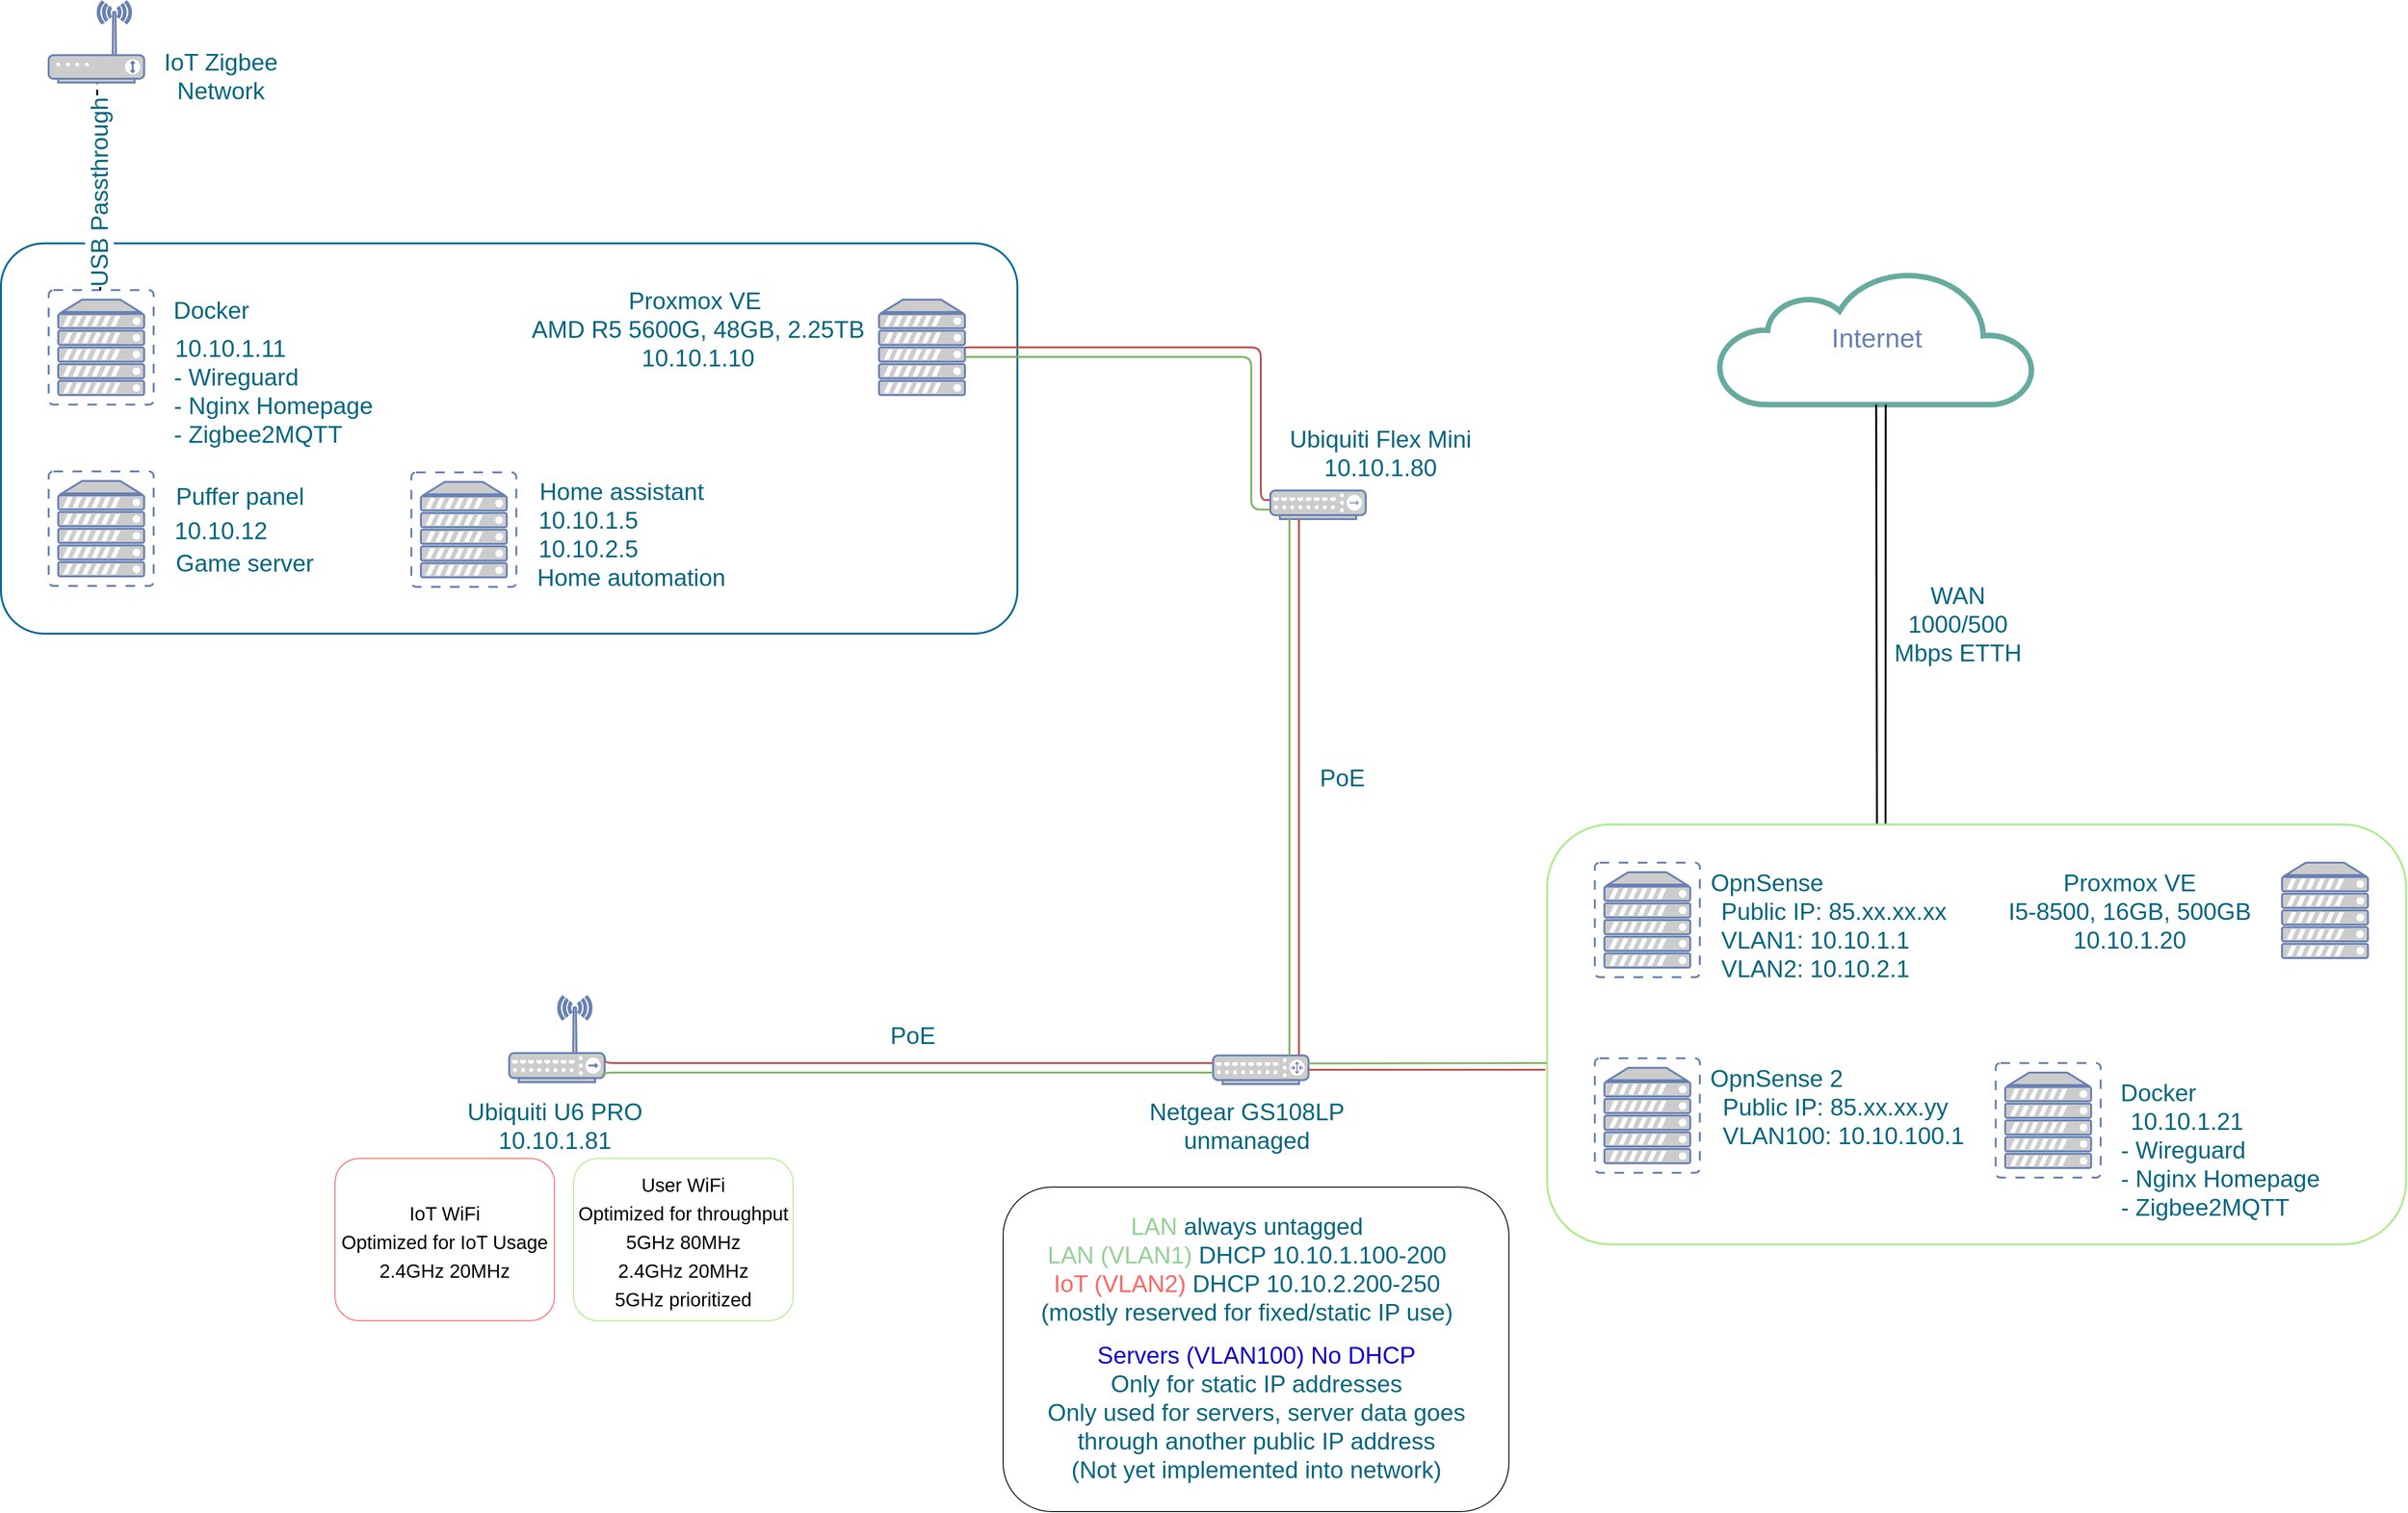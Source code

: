 <mxfile version="23.0.2" type="device">
  <diagram name="Page-1" id="bfe91b75-5d2c-26a0-9c1d-138518896778">
    <mxGraphModel dx="3771" dy="3025" grid="1" gridSize="10" guides="1" tooltips="1" connect="1" arrows="1" fold="1" page="1" pageScale="1" pageWidth="1100" pageHeight="850" background="none" math="0" shadow="0">
      <root>
        <mxCell id="0" />
        <mxCell id="1" parent="0" />
        <mxCell id="7c3789c024ecab99-79" value="" style="rounded=1;whiteSpace=wrap;html=1;shadow=0;comic=0;strokeColor=#036897;strokeWidth=2;fillColor=none;fontFamily=Verdana;fontSize=28;fontColor=#6881B3;align=center;arcSize=11;verticalAlign=top;" parent="1" vertex="1">
          <mxGeometry x="30" y="31" width="1065" height="409" as="geometry" />
        </mxCell>
        <mxCell id="7c3789c024ecab99-18" style="edgeStyle=orthogonalEdgeStyle;html=1;labelBackgroundColor=none;endArrow=none;endFill=0;strokeWidth=2;fontFamily=Verdana;fontSize=15;fontColor=#036897;fillColor=#f8cecc;strokeColor=#b85450;exitX=1.004;exitY=0.721;exitDx=0;exitDy=0;exitPerimeter=0;" parent="1" source="7c3789c024ecab99-9" target="7c3789c024ecab99-10" edge="1">
          <mxGeometry relative="1" as="geometry">
            <mxPoint x="1110" y="310" as="targetPoint" />
            <Array as="points">
              <mxPoint x="663" y="890" />
            </Array>
          </mxGeometry>
        </mxCell>
        <mxCell id="7c3789c024ecab99-10" value="" style="fontColor=#0066CC;verticalAlign=top;verticalLabelPosition=bottom;labelPosition=center;align=center;html=1;fillColor=#CCCCCC;strokeColor=#6881B3;gradientColor=none;gradientDirection=north;strokeWidth=2;shape=mxgraph.networks.router;rounded=0;shadow=0;comic=0;" parent="1" vertex="1">
          <mxGeometry x="1300" y="882" width="100" height="30" as="geometry" />
        </mxCell>
        <mxCell id="7c3789c024ecab99-9" value="" style="fontColor=#0066CC;verticalAlign=top;verticalLabelPosition=bottom;labelPosition=center;align=center;html=1;fillColor=#CCCCCC;strokeColor=#6881B3;gradientColor=none;gradientDirection=north;strokeWidth=2;shape=mxgraph.networks.wireless_hub;rounded=0;shadow=0;comic=0;" parent="1" vertex="1">
          <mxGeometry x="562.5" y="820" width="100" height="90" as="geometry" />
        </mxCell>
        <mxCell id="7c3789c024ecab99-53" value="Internet" style="html=1;fillColor=#FFFFFF;strokeColor=#67AB9F;gradientColor=none;gradientDirection=north;strokeWidth=2;shape=mxgraph.networks.cloud;fontColor=#6881B3;rounded=0;shadow=0;comic=0;align=center;fontSize=28;" parent="1" vertex="1">
          <mxGeometry x="1830" y="60" width="330" height="140" as="geometry" />
        </mxCell>
        <mxCell id="3UDE3XpyQAjiO2V0nQBB-2" value="Netgear GS108LP&lt;br&gt;unmanaged" style="text;html=1;align=center;verticalAlign=middle;resizable=0;points=[];autosize=1;strokeColor=none;fillColor=none;fontSize=25;fontColor=#006680;" parent="1" vertex="1">
          <mxGeometry x="1220" y="920" width="230" height="70" as="geometry" />
        </mxCell>
        <mxCell id="3UDE3XpyQAjiO2V0nQBB-6" value="WAN&lt;br&gt;1000/500&lt;br&gt;Mbps ETTH" style="text;html=1;align=center;verticalAlign=middle;resizable=0;points=[];autosize=1;strokeColor=none;fillColor=none;fontSize=25;fontColor=#006680;" parent="1" vertex="1">
          <mxGeometry x="2000" y="379" width="160" height="100" as="geometry" />
        </mxCell>
        <mxCell id="3UDE3XpyQAjiO2V0nQBB-7" value="Proxmox VE&amp;nbsp;&lt;br&gt;AMD R5 5600G, 48GB, 2.25TB&lt;br&gt;10.10.1.10" style="text;html=1;align=center;verticalAlign=middle;resizable=0;points=[];autosize=1;strokeColor=none;fillColor=none;fontSize=25;fontColor=#006680;" parent="1" vertex="1">
          <mxGeometry x="575" y="70" width="370" height="100" as="geometry" />
        </mxCell>
        <mxCell id="3UDE3XpyQAjiO2V0nQBB-8" style="edgeStyle=orthogonalEdgeStyle;html=1;labelBackgroundColor=none;endArrow=none;endFill=0;strokeWidth=2;fontFamily=Verdana;fontSize=15;fontColor=#036897;fillColor=#d5e8d4;strokeColor=#82b366;startArrow=none;exitX=0.98;exitY=0.94;exitDx=0;exitDy=0;exitPerimeter=0;" parent="1" source="7c3789c024ecab99-9" edge="1">
          <mxGeometry relative="1" as="geometry">
            <mxPoint x="1300" y="900" as="targetPoint" />
            <Array as="points">
              <mxPoint x="661" y="900" />
            </Array>
            <mxPoint x="820" y="1260" as="sourcePoint" />
          </mxGeometry>
        </mxCell>
        <mxCell id="3UDE3XpyQAjiO2V0nQBB-11" value="" style="fontColor=#0066CC;verticalAlign=top;verticalLabelPosition=bottom;labelPosition=center;align=center;html=1;outlineConnect=0;fillColor=#CCCCCC;strokeColor=#6881B3;gradientColor=none;gradientDirection=north;strokeWidth=2;shape=mxgraph.networks.server;fontSize=25;" parent="1" vertex="1">
          <mxGeometry x="950" y="90" width="90" height="100" as="geometry" />
        </mxCell>
        <mxCell id="3UDE3XpyQAjiO2V0nQBB-12" style="edgeStyle=orthogonalEdgeStyle;html=1;labelBackgroundColor=none;endArrow=none;endFill=0;strokeWidth=2;fontFamily=Verdana;fontSize=15;fontColor=#036897;fillColor=#f8cecc;strokeColor=#b85450;" parent="1" source="3UDE3XpyQAjiO2V0nQBB-11" target="3UDE3XpyQAjiO2V0nQBB-30" edge="1">
          <mxGeometry relative="1" as="geometry">
            <mxPoint x="1350" y="880" as="targetPoint" />
            <Array as="points">
              <mxPoint x="1350" y="140" />
              <mxPoint x="1350" y="300" />
            </Array>
            <mxPoint x="856.86" y="487" as="sourcePoint" />
          </mxGeometry>
        </mxCell>
        <mxCell id="3UDE3XpyQAjiO2V0nQBB-13" style="edgeStyle=orthogonalEdgeStyle;html=1;labelBackgroundColor=none;endArrow=none;endFill=0;strokeWidth=2;fontFamily=Verdana;fontSize=15;fontColor=#036897;fillColor=#d5e8d4;strokeColor=#82b366;" parent="1" source="3UDE3XpyQAjiO2V0nQBB-11" edge="1">
          <mxGeometry relative="1" as="geometry">
            <mxPoint x="1360" y="310" as="targetPoint" />
            <Array as="points">
              <mxPoint x="1340" y="150" />
            </Array>
            <mxPoint x="830.06" y="483.595" as="sourcePoint" />
          </mxGeometry>
        </mxCell>
        <mxCell id="3UDE3XpyQAjiO2V0nQBB-18" value="" style="endArrow=none;html=1;rounded=0;fontSize=25;fontColor=#FF6666;exitX=0.384;exitY=-0.001;exitDx=0;exitDy=0;exitPerimeter=0;strokeWidth=2;" parent="1" source="3UDE3XpyQAjiO2V0nQBB-20" edge="1">
          <mxGeometry width="50" height="50" relative="1" as="geometry">
            <mxPoint x="1910" y="460" as="sourcePoint" />
            <mxPoint x="1994.77" y="200" as="targetPoint" />
          </mxGeometry>
        </mxCell>
        <mxCell id="3UDE3XpyQAjiO2V0nQBB-19" value="" style="endArrow=none;html=1;rounded=0;fontSize=25;fontColor=#FF6666;strokeWidth=2;exitX=0.394;exitY=0;exitDx=0;exitDy=0;exitPerimeter=0;" parent="1" source="3UDE3XpyQAjiO2V0nQBB-20" edge="1">
          <mxGeometry width="50" height="50" relative="1" as="geometry">
            <mxPoint x="2005" y="630" as="sourcePoint" />
            <mxPoint x="2004.77" y="200" as="targetPoint" />
          </mxGeometry>
        </mxCell>
        <mxCell id="3UDE3XpyQAjiO2V0nQBB-20" value="" style="rounded=1;whiteSpace=wrap;html=1;strokeColor=#ACED87;fontSize=25;fontColor=#FF6666;strokeWidth=2;fillColor=none;" parent="1" vertex="1">
          <mxGeometry x="1650" y="640" width="900" height="440" as="geometry" />
        </mxCell>
        <mxCell id="3UDE3XpyQAjiO2V0nQBB-22" value="&lt;font style=&quot;font-size: 25px;&quot;&gt;&lt;font color=&quot;#006680&quot;&gt;Proxmox VE&lt;br&gt;&lt;/font&gt;&lt;/font&gt;&lt;font color=&quot;#006680&quot; style=&quot;font-size: 25px;&quot;&gt;I5-8500, 16GB, 500GB&lt;br&gt;10.10.1.20&lt;br&gt;&lt;/font&gt;" style="text;html=1;align=center;verticalAlign=middle;resizable=0;points=[];autosize=1;strokeColor=none;fillColor=none;" parent="1" vertex="1">
          <mxGeometry x="2120" y="680" width="280" height="100" as="geometry" />
        </mxCell>
        <mxCell id="3UDE3XpyQAjiO2V0nQBB-26" value="" style="endArrow=none;html=1;rounded=0;fontSize=25;fontColor=#FF6666;entryX=1;entryY=0.5;entryDx=0;entryDy=0;entryPerimeter=0;fillColor=#f8cecc;strokeColor=#B85450;strokeWidth=2;exitX=-0.002;exitY=0.584;exitDx=0;exitDy=0;exitPerimeter=0;" parent="1" source="3UDE3XpyQAjiO2V0nQBB-20" target="7c3789c024ecab99-10" edge="1">
          <mxGeometry width="50" height="50" relative="1" as="geometry">
            <mxPoint x="1650" y="900" as="sourcePoint" />
            <mxPoint x="1640.0" y="390" as="targetPoint" />
          </mxGeometry>
        </mxCell>
        <mxCell id="3UDE3XpyQAjiO2V0nQBB-27" value="" style="endArrow=none;html=1;rounded=0;fontSize=25;fontColor=#FF6666;exitX=-0.001;exitY=0.766;exitDx=0;exitDy=0;exitPerimeter=0;entryX=1;entryY=0.5;entryDx=0;entryDy=0;entryPerimeter=0;fillColor=#d5e8d4;strokeColor=#82B366;strokeWidth=2;" parent="1" edge="1">
          <mxGeometry width="50" height="50" relative="1" as="geometry">
            <mxPoint x="1649.52" y="890.0" as="sourcePoint" />
            <mxPoint x="1400" y="890.39" as="targetPoint" />
          </mxGeometry>
        </mxCell>
        <mxCell id="3UDE3XpyQAjiO2V0nQBB-29" value="&lt;font color=&quot;#006680&quot;&gt;Ubiquiti U6 PRO&lt;br&gt;10.10.1.81&lt;br&gt;&lt;/font&gt;" style="text;html=1;align=center;verticalAlign=middle;resizable=0;points=[];autosize=1;strokeColor=none;fillColor=none;fontSize=25;fontColor=#93D194;" parent="1" vertex="1">
          <mxGeometry x="505" y="920" width="210" height="70" as="geometry" />
        </mxCell>
        <mxCell id="3UDE3XpyQAjiO2V0nQBB-30" value="" style="fontColor=#0066CC;verticalAlign=top;verticalLabelPosition=bottom;labelPosition=center;align=center;html=1;outlineConnect=0;fillColor=#CCCCCC;strokeColor=#6881B3;gradientColor=none;gradientDirection=north;strokeWidth=2;shape=mxgraph.networks.hub;fontSize=25;" parent="1" vertex="1">
          <mxGeometry x="1360" y="290" width="100" height="30" as="geometry" />
        </mxCell>
        <mxCell id="3UDE3XpyQAjiO2V0nQBB-32" style="edgeStyle=orthogonalEdgeStyle;html=1;labelBackgroundColor=none;endArrow=none;endFill=0;strokeWidth=2;fontFamily=Verdana;fontSize=15;fontColor=#036897;fillColor=#f8cecc;strokeColor=#B85450;entryX=0.5;entryY=-0.029;entryDx=0;entryDy=0;entryPerimeter=0;" parent="1" source="3UDE3XpyQAjiO2V0nQBB-30" edge="1">
          <mxGeometry relative="1" as="geometry">
            <mxPoint x="1390" y="881.91" as="targetPoint" />
            <Array as="points">
              <mxPoint x="1390" y="460" />
              <mxPoint x="1390" y="460" />
            </Array>
            <mxPoint x="1080" y="140.78" as="sourcePoint" />
          </mxGeometry>
        </mxCell>
        <mxCell id="3UDE3XpyQAjiO2V0nQBB-33" style="edgeStyle=orthogonalEdgeStyle;html=1;labelBackgroundColor=none;endArrow=none;endFill=0;strokeWidth=2;fontFamily=Verdana;fontSize=15;fontColor=#036897;fillColor=#d5e8d4;strokeColor=#82B366;entryX=0.4;entryY=-0.026;entryDx=0;entryDy=0;entryPerimeter=0;" parent="1" source="3UDE3XpyQAjiO2V0nQBB-30" edge="1">
          <mxGeometry relative="1" as="geometry">
            <mxPoint x="1380" y="882" as="targetPoint" />
            <Array as="points">
              <mxPoint x="1380" y="460" />
              <mxPoint x="1380" y="460" />
            </Array>
            <mxPoint x="1080" y="150.78" as="sourcePoint" />
          </mxGeometry>
        </mxCell>
        <mxCell id="3UDE3XpyQAjiO2V0nQBB-34" value="Ubiquiti Flex Mini&lt;br&gt;10.10.1.80" style="text;html=1;align=center;verticalAlign=middle;resizable=0;points=[];autosize=1;strokeColor=none;fillColor=none;fontSize=25;fontColor=#006680;" parent="1" vertex="1">
          <mxGeometry x="1370" y="215" width="210" height="70" as="geometry" />
        </mxCell>
        <mxCell id="3UDE3XpyQAjiO2V0nQBB-35" value="PoE" style="text;html=1;align=center;verticalAlign=middle;resizable=0;points=[];autosize=1;strokeColor=none;fillColor=none;fontSize=25;fontColor=#006680;" parent="1" vertex="1">
          <mxGeometry x="950" y="840" width="70" height="40" as="geometry" />
        </mxCell>
        <mxCell id="3UDE3XpyQAjiO2V0nQBB-38" value="&lt;font style=&quot;font-size: 20px;&quot;&gt;IoT WiFi&lt;br&gt;Optimized for IoT Usage&lt;br&gt;2.4GHz 20MHz&lt;br&gt;&lt;/font&gt;" style="rounded=1;whiteSpace=wrap;html=1;fontSize=25;strokeColor=#FF6666;" parent="1" vertex="1">
          <mxGeometry x="380" y="990" width="230" height="170" as="geometry" />
        </mxCell>
        <mxCell id="3UDE3XpyQAjiO2V0nQBB-39" value="&lt;font style=&quot;font-size: 20px;&quot;&gt;&lt;font color=&quot;#000000&quot;&gt;User WiFi&lt;br&gt;Optimized for throughput&lt;br&gt;5GHz 80MHz&lt;br&gt;2.4GHz 20MHz&lt;br&gt;5GHz prioritized&lt;/font&gt;&lt;br&gt;&lt;/font&gt;" style="rounded=1;whiteSpace=wrap;html=1;strokeColor=#ACED87;fontSize=25;fontColor=#006680;" parent="1" vertex="1">
          <mxGeometry x="630" y="990" width="230" height="170" as="geometry" />
        </mxCell>
        <mxCell id="3UDE3XpyQAjiO2V0nQBB-40" value="" style="fontColor=#0066CC;verticalAlign=top;verticalLabelPosition=bottom;labelPosition=center;align=center;html=1;outlineConnect=0;fillColor=#CCCCCC;strokeColor=#6881B3;gradientColor=none;gradientDirection=north;strokeWidth=2;shape=mxgraph.networks.virtual_server;fontSize=20;" parent="1" vertex="1">
          <mxGeometry x="1700" y="680" width="110" height="120" as="geometry" />
        </mxCell>
        <mxCell id="3UDE3XpyQAjiO2V0nQBB-43" value="" style="fontColor=#0066CC;verticalAlign=top;verticalLabelPosition=bottom;labelPosition=center;align=center;html=1;outlineConnect=0;fillColor=#CCCCCC;strokeColor=#6881B3;gradientColor=none;gradientDirection=north;strokeWidth=2;shape=mxgraph.networks.virtual_server;fontSize=25;" parent="1" vertex="1">
          <mxGeometry x="2120" y="890" width="110" height="120" as="geometry" />
        </mxCell>
        <mxCell id="3UDE3XpyQAjiO2V0nQBB-44" value="" style="fontColor=#0066CC;verticalAlign=top;verticalLabelPosition=bottom;labelPosition=center;align=center;html=1;outlineConnect=0;fillColor=#CCCCCC;strokeColor=#6881B3;gradientColor=none;gradientDirection=north;strokeWidth=2;shape=mxgraph.networks.virtual_server;fontSize=25;" parent="1" vertex="1">
          <mxGeometry x="80" y="80" width="110" height="120" as="geometry" />
        </mxCell>
        <mxCell id="3UDE3XpyQAjiO2V0nQBB-48" value="" style="fontColor=#0066CC;verticalAlign=top;verticalLabelPosition=bottom;labelPosition=center;align=center;html=1;outlineConnect=0;fillColor=#CCCCCC;strokeColor=#6881B3;gradientColor=none;gradientDirection=north;strokeWidth=2;shape=mxgraph.networks.virtual_server;fontSize=20;" parent="1" vertex="1">
          <mxGeometry x="460" y="271" width="110" height="120" as="geometry" />
        </mxCell>
        <mxCell id="3UDE3XpyQAjiO2V0nQBB-49" value="" style="fontColor=#0066CC;verticalAlign=top;verticalLabelPosition=bottom;labelPosition=center;align=center;html=1;outlineConnect=0;fillColor=#CCCCCC;strokeColor=#6881B3;gradientColor=none;gradientDirection=north;strokeWidth=2;shape=mxgraph.networks.virtual_server;fontSize=25;" parent="1" vertex="1">
          <mxGeometry x="80" y="270" width="110" height="120" as="geometry" />
        </mxCell>
        <mxCell id="3UDE3XpyQAjiO2V0nQBB-53" value="Docker" style="text;html=1;align=center;verticalAlign=middle;resizable=0;points=[];autosize=1;strokeColor=none;fillColor=none;fontSize=25;fontColor=#006680;" parent="1" vertex="1">
          <mxGeometry x="200" y="80" width="100" height="40" as="geometry" />
        </mxCell>
        <mxCell id="3UDE3XpyQAjiO2V0nQBB-54" value="10.10.1.11" style="text;html=1;align=center;verticalAlign=middle;resizable=0;points=[];autosize=1;strokeColor=none;fillColor=none;fontSize=25;fontColor=#006680;" parent="1" vertex="1">
          <mxGeometry x="200" y="120" width="140" height="40" as="geometry" />
        </mxCell>
        <mxCell id="3UDE3XpyQAjiO2V0nQBB-56" value="Puffer panel" style="text;html=1;align=center;verticalAlign=middle;resizable=0;points=[];autosize=1;strokeColor=none;fillColor=none;fontSize=25;fontColor=#006680;" parent="1" vertex="1">
          <mxGeometry x="200" y="275" width="160" height="40" as="geometry" />
        </mxCell>
        <mxCell id="3UDE3XpyQAjiO2V0nQBB-57" value="10.10.12" style="text;html=1;align=center;verticalAlign=middle;resizable=0;points=[];autosize=1;strokeColor=none;fillColor=none;fontSize=25;fontColor=#006680;" parent="1" vertex="1">
          <mxGeometry x="200" y="311" width="120" height="40" as="geometry" />
        </mxCell>
        <mxCell id="3UDE3XpyQAjiO2V0nQBB-58" value="Home assistant" style="text;html=1;align=center;verticalAlign=middle;resizable=0;points=[];autosize=1;strokeColor=none;fillColor=none;fontSize=25;fontColor=#006680;" parent="1" vertex="1">
          <mxGeometry x="580" y="270" width="200" height="40" as="geometry" />
        </mxCell>
        <mxCell id="3UDE3XpyQAjiO2V0nQBB-59" value="10.10.1.5&lt;br&gt;10.10.2.5" style="text;html=1;align=center;verticalAlign=middle;resizable=0;points=[];autosize=1;strokeColor=none;fillColor=none;fontSize=25;fontColor=#006680;" parent="1" vertex="1">
          <mxGeometry x="580" y="300" width="130" height="70" as="geometry" />
        </mxCell>
        <mxCell id="3UDE3XpyQAjiO2V0nQBB-62" value="" style="endArrow=none;dashed=1;html=1;rounded=0;fontSize=25;fontColor=#006680;strokeWidth=2;" parent="1" source="3UDE3XpyQAjiO2V0nQBB-44" target="3UDE3XpyQAjiO2V0nQBB-64" edge="1">
          <mxGeometry width="50" height="50" relative="1" as="geometry">
            <mxPoint x="712.5" y="360" as="sourcePoint" />
            <mxPoint x="461.5" y="50" as="targetPoint" />
          </mxGeometry>
        </mxCell>
        <mxCell id="3UDE3XpyQAjiO2V0nQBB-65" value="USB Passthrough" style="edgeLabel;html=1;align=center;verticalAlign=middle;resizable=0;points=[];fontSize=25;fontColor=#006680;rotation=-90;" parent="3UDE3XpyQAjiO2V0nQBB-62" vertex="1" connectable="0">
          <mxGeometry x="0.097" relative="1" as="geometry">
            <mxPoint y="17" as="offset" />
          </mxGeometry>
        </mxCell>
        <mxCell id="3UDE3XpyQAjiO2V0nQBB-63" value="IoT Zigbee&lt;br&gt;Network" style="text;html=1;align=center;verticalAlign=middle;resizable=0;points=[];autosize=1;strokeColor=none;fillColor=none;fontSize=25;fontColor=#006680;" parent="1" vertex="1">
          <mxGeometry x="190" y="-180" width="140" height="70" as="geometry" />
        </mxCell>
        <mxCell id="3UDE3XpyQAjiO2V0nQBB-64" value="" style="fontColor=#0066CC;verticalAlign=top;verticalLabelPosition=bottom;labelPosition=center;align=center;html=1;outlineConnect=0;fillColor=#CCCCCC;strokeColor=#6881B3;gradientColor=none;gradientDirection=north;strokeWidth=2;shape=mxgraph.networks.wireless_modem;fontSize=25;" parent="1" vertex="1">
          <mxGeometry x="80" y="-222.5" width="100" height="85" as="geometry" />
        </mxCell>
        <mxCell id="3UDE3XpyQAjiO2V0nQBB-68" value="Home automation" style="text;html=1;align=center;verticalAlign=middle;resizable=0;points=[];autosize=1;strokeColor=none;fillColor=none;fontSize=25;fontColor=#006680;" parent="1" vertex="1">
          <mxGeometry x="580" y="360" width="220" height="40" as="geometry" />
        </mxCell>
        <mxCell id="3UDE3XpyQAjiO2V0nQBB-69" value="Game server" style="text;html=1;align=center;verticalAlign=middle;resizable=0;points=[];autosize=1;strokeColor=none;fillColor=none;fontSize=25;fontColor=#006680;" parent="1" vertex="1">
          <mxGeometry x="200" y="345" width="170" height="40" as="geometry" />
        </mxCell>
        <mxCell id="RXIOiblAcPPjJZq2zz8D-2" value="&lt;div style=&quot;text-align: left;&quot;&gt;&lt;span style=&quot;background-color: initial;&quot;&gt;- Wireguard&lt;/span&gt;&lt;/div&gt;&lt;div style=&quot;text-align: left;&quot;&gt;&lt;span style=&quot;background-color: initial;&quot;&gt;- Nginx Homepage&lt;/span&gt;&lt;/div&gt;&lt;div style=&quot;text-align: left;&quot;&gt;- Zigbee2MQTT&lt;/div&gt;" style="text;html=1;align=center;verticalAlign=middle;resizable=0;points=[];autosize=1;strokeColor=none;fillColor=none;fontColor=#006680;fontSize=25;" parent="1" vertex="1">
          <mxGeometry x="200" y="150" width="230" height="100" as="geometry" />
        </mxCell>
        <mxCell id="RXIOiblAcPPjJZq2zz8D-4" value="PoE" style="text;html=1;align=center;verticalAlign=middle;resizable=0;points=[];autosize=1;strokeColor=none;fillColor=none;fontSize=25;fontColor=#006680;" parent="1" vertex="1">
          <mxGeometry x="1400" y="570" width="70" height="40" as="geometry" />
        </mxCell>
        <mxCell id="XeH98ZiALGZGQq995bN6-1" style="edgeStyle=orthogonalEdgeStyle;rounded=0;orthogonalLoop=1;jettySize=auto;html=1;exitX=0.5;exitY=1;exitDx=0;exitDy=0;" edge="1" parent="1" source="7c3789c024ecab99-79" target="7c3789c024ecab99-79">
          <mxGeometry relative="1" as="geometry" />
        </mxCell>
        <mxCell id="XeH98ZiALGZGQq995bN6-4" value="" style="fontColor=#0066CC;verticalAlign=top;verticalLabelPosition=bottom;labelPosition=center;align=center;html=1;outlineConnect=0;fillColor=#CCCCCC;strokeColor=#6881B3;gradientColor=none;gradientDirection=north;strokeWidth=2;shape=mxgraph.networks.server;fontSize=25;" vertex="1" parent="1">
          <mxGeometry x="2420" y="680" width="90" height="100" as="geometry" />
        </mxCell>
        <mxCell id="XeH98ZiALGZGQq995bN6-7" value="&lt;span style=&quot;color: rgb(147, 209, 148);&quot;&gt;LAN&amp;nbsp;&lt;/span&gt;always untagged&lt;br&gt;&lt;font color=&quot;#93d194&quot;&gt;LAN (VLAN1)&lt;/font&gt;&lt;font color=&quot;#006680&quot;&gt;&amp;nbsp;DHCP 10.10.1.100-200&lt;br&gt;&lt;/font&gt;&lt;font color=&quot;#ff6662&quot;&gt;IoT (VLAN2)&lt;/font&gt;&lt;font color=&quot;#006680&quot;&gt;&amp;nbsp;DHCP 10.10.2.200-250&lt;br&gt;(mostly reserved for fixed/static IP use)&lt;/font&gt;&lt;font color=&quot;#006680&quot;&gt;&lt;br&gt;&lt;/font&gt;" style="text;html=1;align=center;verticalAlign=middle;resizable=0;points=[];autosize=1;strokeColor=none;fillColor=none;fontSize=25;fontColor=#006680;" vertex="1" parent="1">
          <mxGeometry x="1105" y="1040" width="460" height="130" as="geometry" />
        </mxCell>
        <mxCell id="XeH98ZiALGZGQq995bN6-16" value="Docker" style="text;html=1;align=center;verticalAlign=middle;resizable=0;points=[];autosize=1;strokeColor=none;fillColor=none;fontSize=25;fontColor=#006680;" vertex="1" parent="1">
          <mxGeometry x="2240" y="900" width="100" height="40" as="geometry" />
        </mxCell>
        <mxCell id="XeH98ZiALGZGQq995bN6-17" value="10.10.1.21" style="text;html=1;align=center;verticalAlign=middle;resizable=0;points=[];autosize=1;strokeColor=none;fillColor=none;fontSize=25;fontColor=#006680;" vertex="1" parent="1">
          <mxGeometry x="2250" y="930" width="140" height="40" as="geometry" />
        </mxCell>
        <mxCell id="XeH98ZiALGZGQq995bN6-18" value="&lt;div style=&quot;text-align: left;&quot;&gt;&lt;span style=&quot;background-color: initial;&quot;&gt;- Wireguard&lt;/span&gt;&lt;/div&gt;&lt;div style=&quot;text-align: left;&quot;&gt;&lt;span style=&quot;background-color: initial;&quot;&gt;- Nginx Homepage&lt;/span&gt;&lt;/div&gt;&lt;div style=&quot;text-align: left;&quot;&gt;- Zigbee2MQTT&lt;/div&gt;" style="text;html=1;align=center;verticalAlign=middle;resizable=0;points=[];autosize=1;strokeColor=none;fillColor=none;fontColor=#006680;fontSize=25;" vertex="1" parent="1">
          <mxGeometry x="2240" y="960" width="230" height="100" as="geometry" />
        </mxCell>
        <mxCell id="XeH98ZiALGZGQq995bN6-19" value="" style="rounded=1;whiteSpace=wrap;html=1;fillColor=none;" vertex="1" parent="1">
          <mxGeometry x="1080" y="1020" width="530" height="340" as="geometry" />
        </mxCell>
        <mxCell id="XeH98ZiALGZGQq995bN6-21" value="OpnSense" style="text;html=1;align=center;verticalAlign=middle;resizable=0;points=[];autosize=1;strokeColor=none;fillColor=none;fontSize=25;fontColor=#006680;" vertex="1" parent="1">
          <mxGeometry x="1810" y="680" width="140" height="40" as="geometry" />
        </mxCell>
        <mxCell id="XeH98ZiALGZGQq995bN6-22" value="&lt;div style=&quot;text-align: left;&quot;&gt;Public IP: 85.xx.xx.xx&lt;br&gt;VLAN1: 10.10.1.1&lt;br&gt;VLAN2: 10.10.2.1&lt;/div&gt;" style="text;html=1;align=center;verticalAlign=middle;resizable=0;points=[];autosize=1;strokeColor=none;fillColor=none;fontColor=#006680;fontSize=25;" vertex="1" parent="1">
          <mxGeometry x="1820" y="710" width="260" height="100" as="geometry" />
        </mxCell>
        <mxCell id="XeH98ZiALGZGQq995bN6-23" value="" style="fontColor=#0066CC;verticalAlign=top;verticalLabelPosition=bottom;labelPosition=center;align=center;html=1;outlineConnect=0;fillColor=#CCCCCC;strokeColor=#6881B3;gradientColor=none;gradientDirection=north;strokeWidth=2;shape=mxgraph.networks.virtual_server;fontSize=20;" vertex="1" parent="1">
          <mxGeometry x="1700" y="885" width="110" height="120" as="geometry" />
        </mxCell>
        <mxCell id="XeH98ZiALGZGQq995bN6-24" value="OpnSense 2" style="text;html=1;align=center;verticalAlign=middle;resizable=0;points=[];autosize=1;strokeColor=none;fillColor=none;fontSize=25;fontColor=#006680;" vertex="1" parent="1">
          <mxGeometry x="1810" y="885" width="160" height="40" as="geometry" />
        </mxCell>
        <mxCell id="XeH98ZiALGZGQq995bN6-25" value="&lt;div style=&quot;text-align: left;&quot;&gt;Public IP: 85.xx.xx.yy&lt;br&gt;VLAN100: 10.10.100.1&lt;br&gt;&lt;br&gt;&lt;/div&gt;" style="text;html=1;align=center;verticalAlign=middle;resizable=0;points=[];autosize=1;strokeColor=none;fillColor=none;fontColor=#006680;fontSize=25;" vertex="1" parent="1">
          <mxGeometry x="1820" y="915" width="280" height="100" as="geometry" />
        </mxCell>
        <mxCell id="XeH98ZiALGZGQq995bN6-27" value="&lt;font color=&quot;#0e00d1&quot;&gt;Servers (VLAN100) No DHCP&lt;/font&gt;&lt;br&gt;Only for static IP addresses&lt;br&gt;Only used for servers, server data goes &lt;br&gt;through another public IP address&lt;br&gt;(Not yet implemented into network)" style="text;html=1;align=center;verticalAlign=middle;resizable=0;points=[];autosize=1;strokeColor=none;fillColor=none;fontSize=25;fontColor=#006680;" vertex="1" parent="1">
          <mxGeometry x="1115" y="1175" width="460" height="160" as="geometry" />
        </mxCell>
      </root>
    </mxGraphModel>
  </diagram>
</mxfile>
